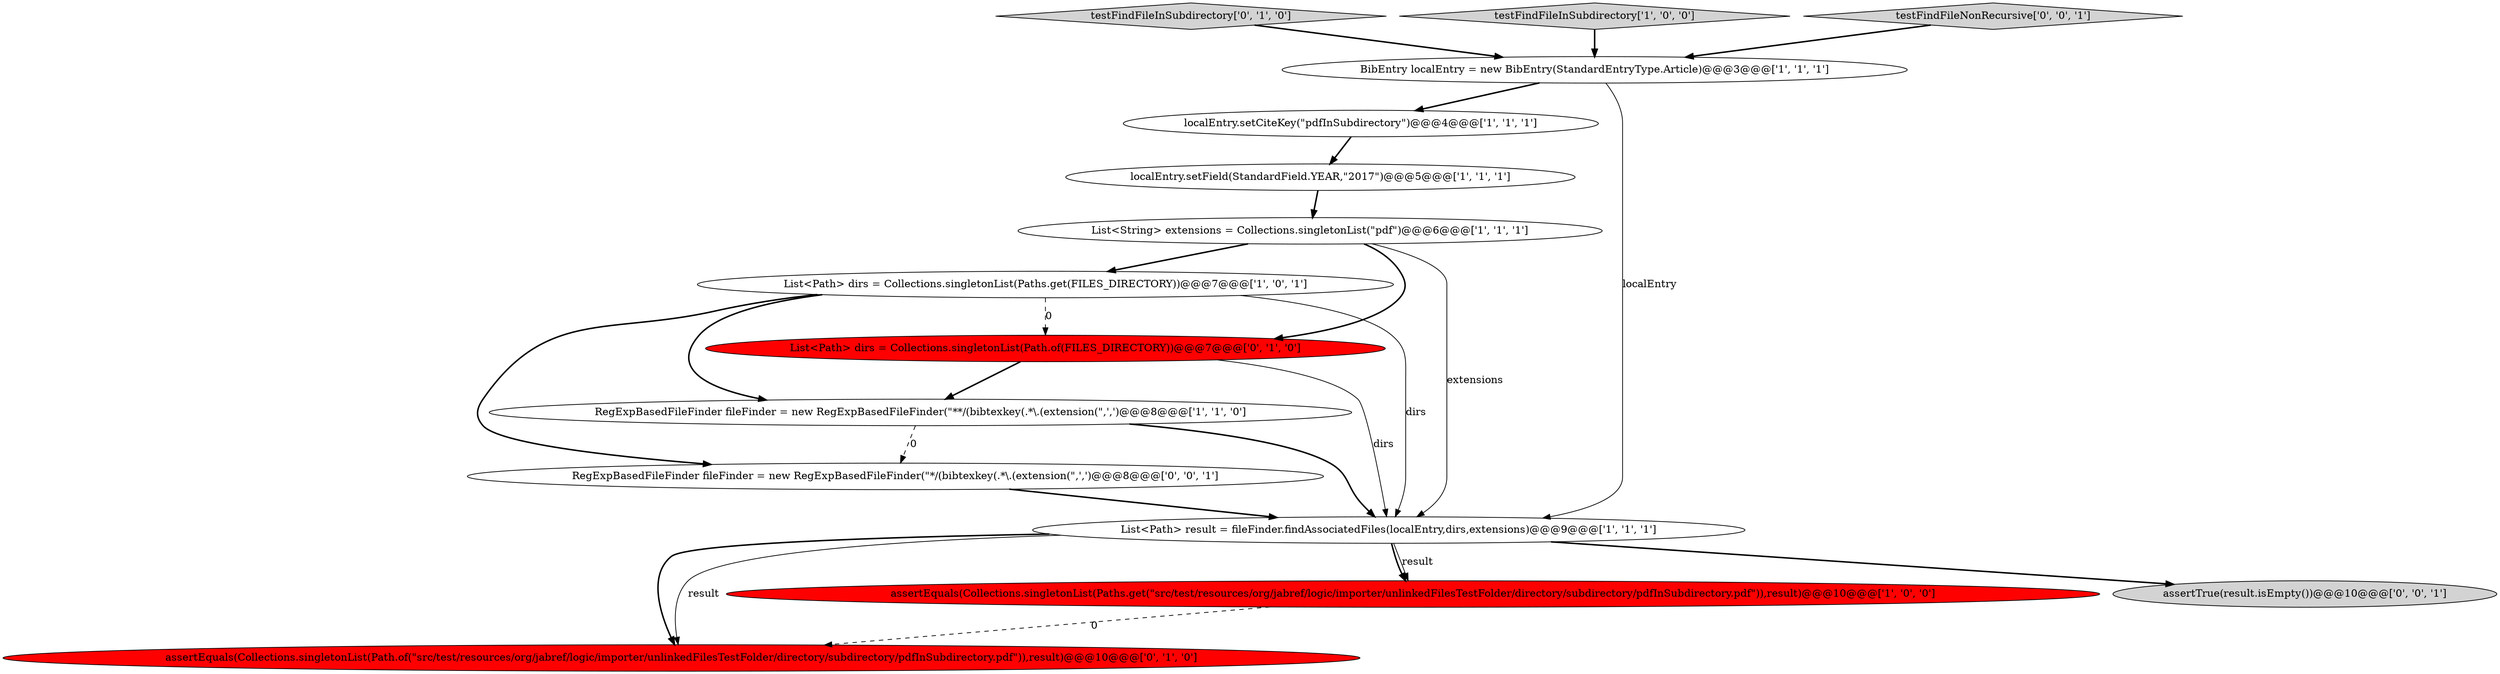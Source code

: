 digraph {
10 [style = filled, label = "List<Path> dirs = Collections.singletonList(Path.of(FILES_DIRECTORY))@@@7@@@['0', '1', '0']", fillcolor = red, shape = ellipse image = "AAA1AAABBB2BBB"];
11 [style = filled, label = "testFindFileInSubdirectory['0', '1', '0']", fillcolor = lightgray, shape = diamond image = "AAA0AAABBB2BBB"];
5 [style = filled, label = "List<Path> result = fileFinder.findAssociatedFiles(localEntry,dirs,extensions)@@@9@@@['1', '1', '1']", fillcolor = white, shape = ellipse image = "AAA0AAABBB1BBB"];
1 [style = filled, label = "RegExpBasedFileFinder fileFinder = new RegExpBasedFileFinder(\"**/(bibtexkey(.*\\.(extension(\",',')@@@8@@@['1', '1', '0']", fillcolor = white, shape = ellipse image = "AAA0AAABBB1BBB"];
9 [style = filled, label = "assertEquals(Collections.singletonList(Path.of(\"src/test/resources/org/jabref/logic/importer/unlinkedFilesTestFolder/directory/subdirectory/pdfInSubdirectory.pdf\")),result)@@@10@@@['0', '1', '0']", fillcolor = red, shape = ellipse image = "AAA1AAABBB2BBB"];
13 [style = filled, label = "RegExpBasedFileFinder fileFinder = new RegExpBasedFileFinder(\"*/(bibtexkey(.*\\.(extension(\",',')@@@8@@@['0', '0', '1']", fillcolor = white, shape = ellipse image = "AAA0AAABBB3BBB"];
12 [style = filled, label = "assertTrue(result.isEmpty())@@@10@@@['0', '0', '1']", fillcolor = lightgray, shape = ellipse image = "AAA0AAABBB3BBB"];
2 [style = filled, label = "localEntry.setField(StandardField.YEAR,\"2017\")@@@5@@@['1', '1', '1']", fillcolor = white, shape = ellipse image = "AAA0AAABBB1BBB"];
6 [style = filled, label = "assertEquals(Collections.singletonList(Paths.get(\"src/test/resources/org/jabref/logic/importer/unlinkedFilesTestFolder/directory/subdirectory/pdfInSubdirectory.pdf\")),result)@@@10@@@['1', '0', '0']", fillcolor = red, shape = ellipse image = "AAA1AAABBB1BBB"];
7 [style = filled, label = "BibEntry localEntry = new BibEntry(StandardEntryType.Article)@@@3@@@['1', '1', '1']", fillcolor = white, shape = ellipse image = "AAA0AAABBB1BBB"];
4 [style = filled, label = "localEntry.setCiteKey(\"pdfInSubdirectory\")@@@4@@@['1', '1', '1']", fillcolor = white, shape = ellipse image = "AAA0AAABBB1BBB"];
8 [style = filled, label = "testFindFileInSubdirectory['1', '0', '0']", fillcolor = lightgray, shape = diamond image = "AAA0AAABBB1BBB"];
14 [style = filled, label = "testFindFileNonRecursive['0', '0', '1']", fillcolor = lightgray, shape = diamond image = "AAA0AAABBB3BBB"];
3 [style = filled, label = "List<String> extensions = Collections.singletonList(\"pdf\")@@@6@@@['1', '1', '1']", fillcolor = white, shape = ellipse image = "AAA0AAABBB1BBB"];
0 [style = filled, label = "List<Path> dirs = Collections.singletonList(Paths.get(FILES_DIRECTORY))@@@7@@@['1', '0', '1']", fillcolor = white, shape = ellipse image = "AAA0AAABBB1BBB"];
1->5 [style = bold, label=""];
10->5 [style = solid, label="dirs"];
0->13 [style = bold, label=""];
5->9 [style = bold, label=""];
5->6 [style = solid, label="result"];
5->9 [style = solid, label="result"];
2->3 [style = bold, label=""];
6->9 [style = dashed, label="0"];
4->2 [style = bold, label=""];
7->4 [style = bold, label=""];
0->10 [style = dashed, label="0"];
3->0 [style = bold, label=""];
8->7 [style = bold, label=""];
14->7 [style = bold, label=""];
1->13 [style = dashed, label="0"];
3->10 [style = bold, label=""];
5->6 [style = bold, label=""];
5->12 [style = bold, label=""];
0->1 [style = bold, label=""];
13->5 [style = bold, label=""];
3->5 [style = solid, label="extensions"];
7->5 [style = solid, label="localEntry"];
10->1 [style = bold, label=""];
0->5 [style = solid, label="dirs"];
11->7 [style = bold, label=""];
}
